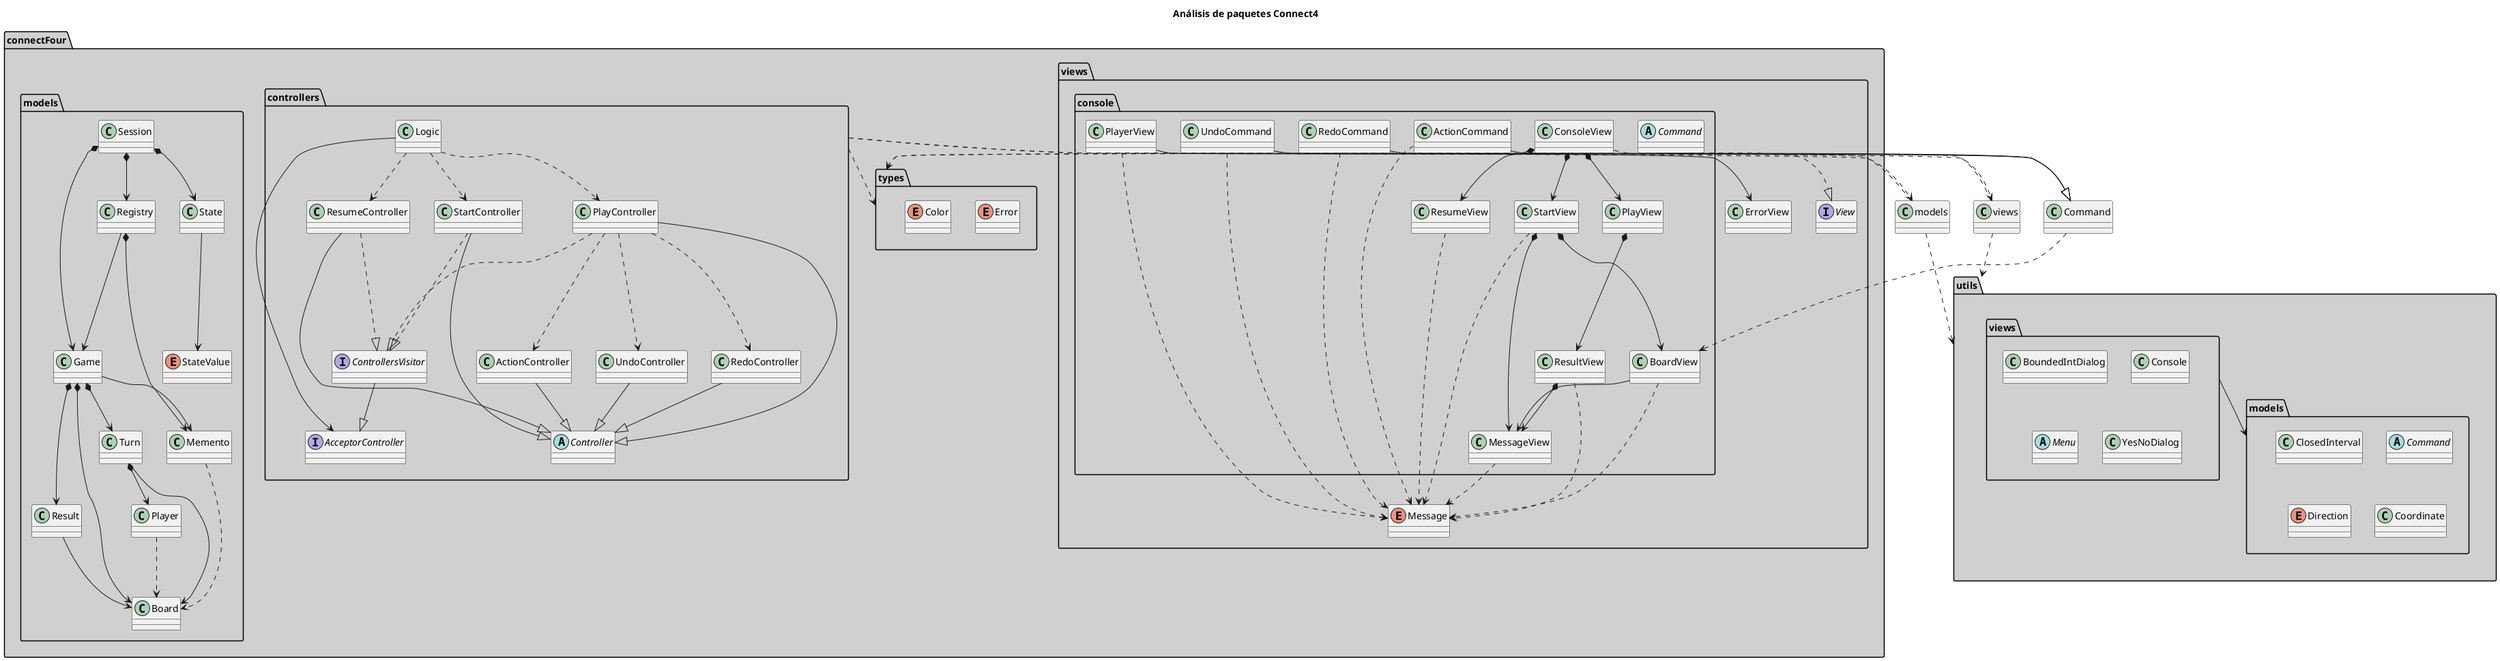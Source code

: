 @startuml PackagesDiagramAnalysis
title Análisis de paquetes Connect4

package connectFour #D0D0D0 {
  package controllers #D0D0D0 {
    interface AcceptorController
    interface ControllersVisitor
    abstract Controller
  }
  package types #D0D0D0 {
    enum Error
    enum Color
  }
  package views #D0D0D0 {
    enum Message
    interface View
    package console #D0D0D0 {
      abstract Command
    }
  }
  package models #D0D0D0 {
    enum StateValue
  }
}
package utils #D0D0D0 {
  package utils.models #D0D0D0 {
    class ClosedInterval
    abstract Command
    enum Direction
    class Coordinate
  }
  package utils.views #D0D0D0 {
    class BoundedIntDialog
    class Console
    abstract Menu
    class YesNoDialog
  }
}

views .down.> types
views .down.> utils
models .down.> types
models .down.> utils
controllers .down.> views
controllers .down.> models
controllers .down.> types

utils.views -down-> utils.models

connectFour.controllers.ActionController -down-|> Controller
connectFour.controllers.StartController -down-|> Controller
connectFour.controllers.PlayController -down-|> Controller
connectFour.controllers.ResumeController -down-|> Controller
connectFour.controllers.UndoController -down-|> Controller
connectFour.controllers.RedoController -down-|> Controller
connectFour.controllers.StartController .down.|> ControllersVisitor
connectFour.controllers.PlayController .down.|> ControllersVisitor
connectFour.controllers.ResumeController .down.|> ControllersVisitor
connectFour.controllers.PlayController .down.> connectFour.controllers.ActionController
connectFour.controllers.PlayController .down.> connectFour.controllers.UndoController
connectFour.controllers.PlayController .down.> connectFour.controllers.RedoController
ControllersVisitor -down-|> AcceptorController 

connectFour.controllers.Logic .down.> connectFour.controllers.StartController
connectFour.controllers.Logic .down.> connectFour.controllers.PlayController
connectFour.controllers.Logic .down.> connectFour.controllers.ResumeController
connectFour.controllers.Logic -down-> AcceptorController

connectFour.models.Game *-down-> connectFour.models.Board 
connectFour.models.Game *-down-> connectFour.models.Turn 
connectFour.models.Game *-down-> connectFour.models.Result 
connectFour.models.Game -down-> connectFour.models.Memento

connectFour.models.Memento .down.> connectFour.models.Board 
connectFour.models.Player .down.> connectFour.models.Board 

connectFour.models.Registry -down-> connectFour.models.Game
connectFour.models.Registry *-down-> connectFour.models.Memento 

connectFour.models.Result -down-> connectFour.models.Board 

connectFour.models.Session *-down-> connectFour.models.State
connectFour.models.Session *-down-> connectFour.models.Game
connectFour.models.Session *-down-> connectFour.models.Registry

connectFour.models.State -down-> StateValue

connectFour.models.Turn *-down-> connectFour.models.Player
connectFour.models.Turn -down-> connectFour.models.Board

connectFour.views.console.UndoCommand -down-|> Command 
connectFour.views.console.UndoCommand .down.> Message 

connectFour.views.console.RedoCommand -down-|> Command 
connectFour.views.console.RedoCommand .down.> Message 

connectFour.views.console.ActionCommand -down-|> Command 
connectFour.views.console.ActionCommand .down.> Message 

Command .down.> connectFour.views.console.BoardView

connectFour.views.console.StartView *-down-> connectFour.views.console.MessageView
connectFour.views.console.StartView *-down-> connectFour.views.console.BoardView
connectFour.views.console.StartView .down.> Message

connectFour.views.console.ResumeView .down.> Message

connectFour.views.console.ResultView *-down-> connectFour.views.console.MessageView
connectFour.views.console.ResultView .down.> Message

connectFour.views.console.PlayView *-down-> connectFour.views.console.ResultView

connectFour.views.console.PlayerView .down.> Message
connectFour.views.console.PlayerView -down-> connectFour.views.ErrorView

connectFour.views.console.MessageView .down.> Message

connectFour.views.console.ConsoleView .down.|> View
connectFour.views.console.ConsoleView *-down-> connectFour.views.console.StartView
connectFour.views.console.ConsoleView *-down-> connectFour.views.console.PlayView
connectFour.views.console.ConsoleView *-down-> connectFour.views.console.ResumeView

connectFour.views.console.BoardView -down-> connectFour.views.console.MessageView
connectFour.views.console.BoardView .down.> Message





@enduml